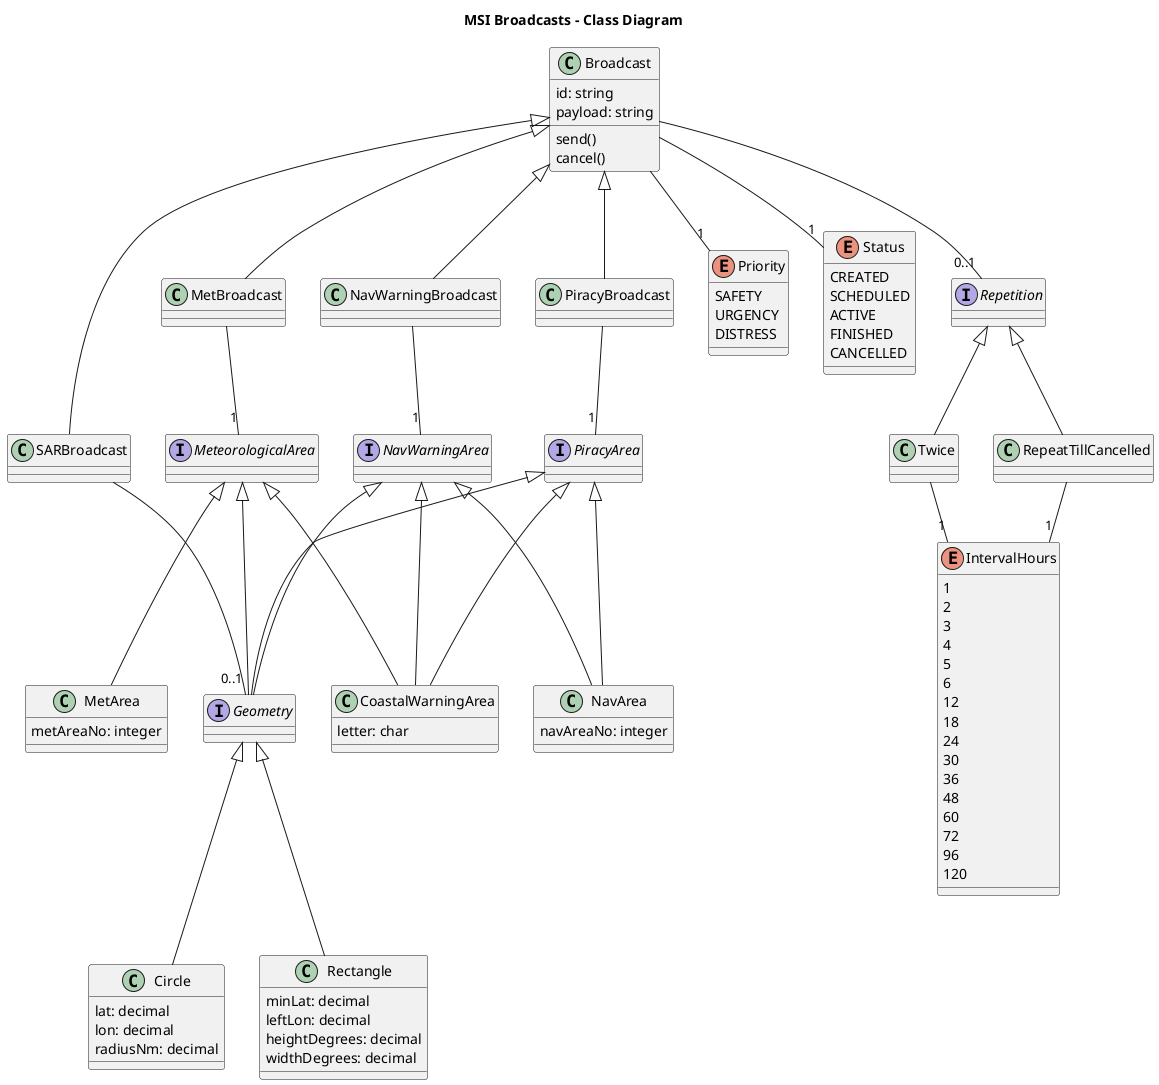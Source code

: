 @startuml

title MSI Broadcasts - Class Diagram

class Broadcast {
  id: string
  payload: string
  send()
  cancel()
}
class SARBroadcast
class MetBroadcast
class NavWarningBroadcast
class PiracyBroadcast
enum Priority {
  SAFETY
  URGENCY
  DISTRESS
}
enum Status {
  CREATED
  SCHEDULED
  ACTIVE
  FINISHED
  CANCELLED
}
enum IntervalHours {
  1
  2
  3
  4
  5
  6
  12
  18
  24
  30
  36
  48
  60
  72
  96
  120
}

interface Repetition 
class Twice
class RepeatTillCancelled

Broadcast -- "0..1" Repetition
Repetition <|-- Twice
Repetition <|-- RepeatTillCancelled
Twice -- "1" IntervalHours
RepeatTillCancelled  -- "1" IntervalHours

class MetArea {
  metAreaNo: integer
}
class NavArea {
  navAreaNo: integer
}
class CoastalWarningArea {
  letter: char
}
class Circle {
  lat: decimal
  lon: decimal
  radiusNm: decimal
}
class Rectangle {
  minLat: decimal
  leftLon: decimal
  heightDegrees: decimal
  widthDegrees: decimal
}
interface Geometry
interface NavWarningArea
interface MeteorologicalArea
interface PiracyArea

Geometry <|-- Circle
Geometry <|-- Rectangle

NavWarningArea <|-- NavArea
NavWarningArea <|-- CoastalWarningArea
NavWarningArea <|-- Geometry

MeteorologicalArea <|-- Geometry
MeteorologicalArea <|-- CoastalWarningArea
MeteorologicalArea <|-- MetArea

PiracyArea <|-- Geometry
PiracyArea <|-- CoastalWarningArea
PiracyArea <|-- NavArea

Broadcast <|-- SARBroadcast
Broadcast <|-- MetBroadcast
Broadcast <|-- PiracyBroadcast
Broadcast <|-- NavWarningBroadcast

SARBroadcast  -- "0..1" Geometry
MetBroadcast  -- "1" MeteorologicalArea
NavWarningBroadcast  -- "1" NavWarningArea
PiracyBroadcast -- "1" PiracyArea

Broadcast -- "1" Priority
Broadcast -- "1" Status

@enduml

